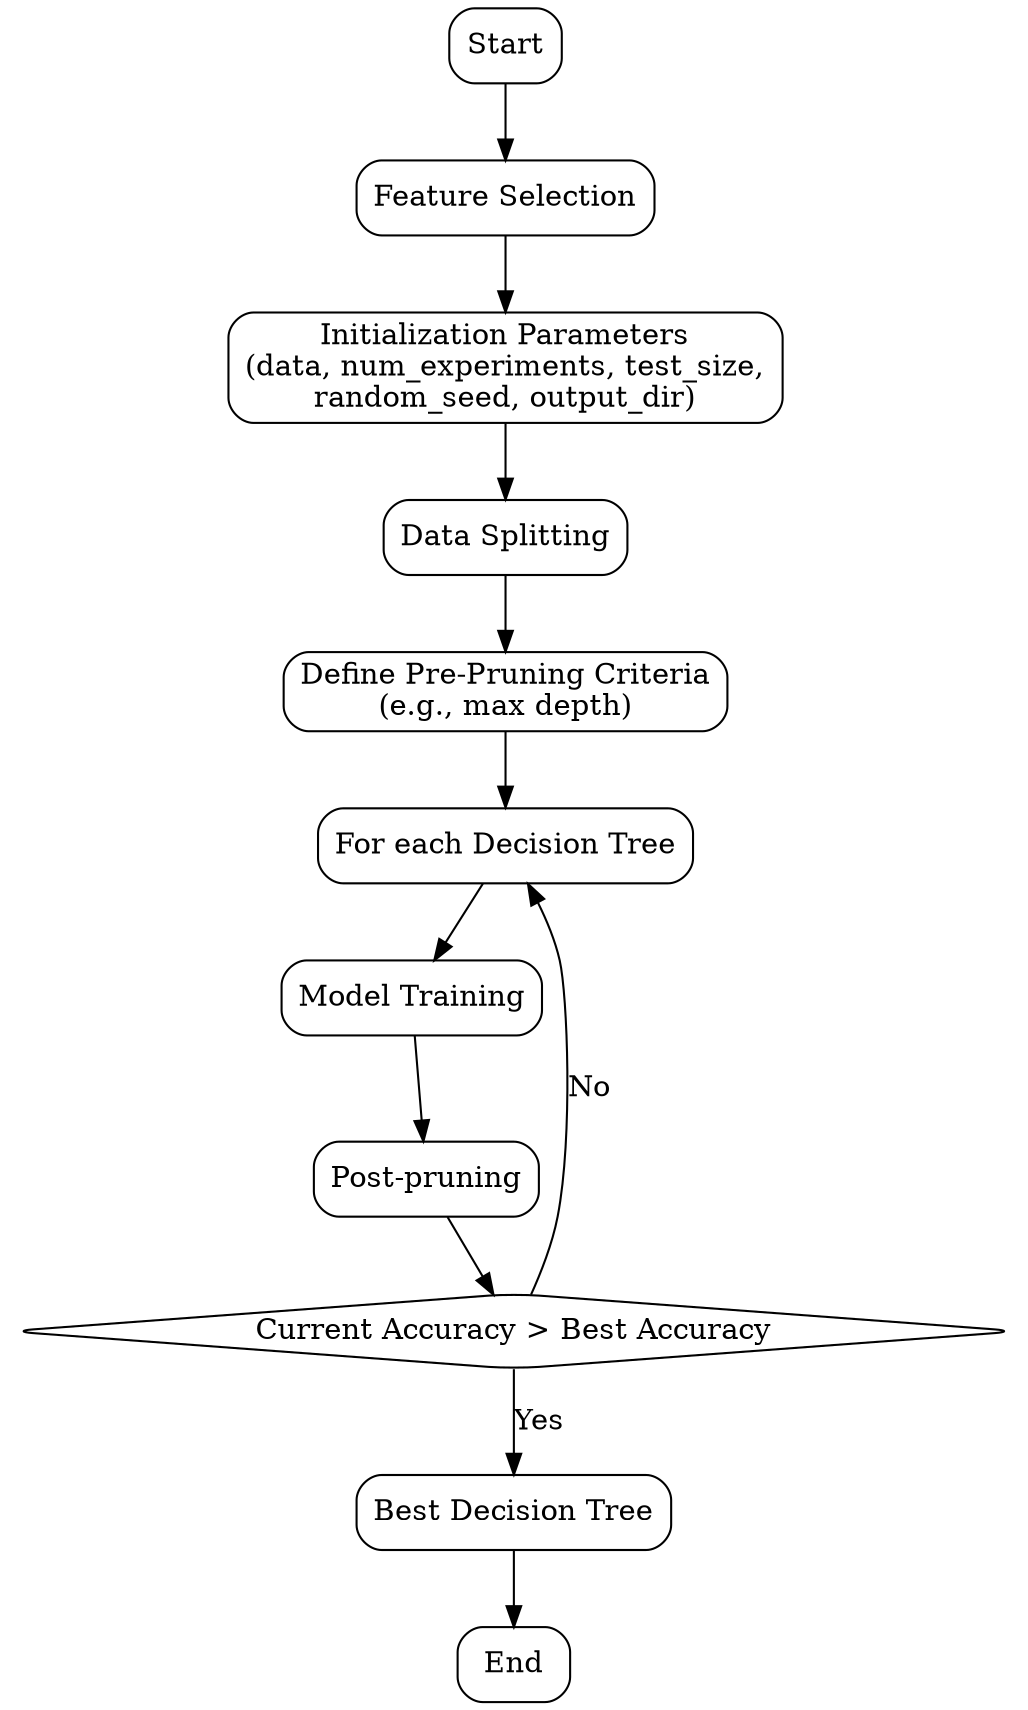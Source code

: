 digraph "Prune DT" {
    rankdir=TB;
    node [shape=rect, style="rounded,filled", color=black, fillcolor=white];

    Start [label="Start"];
    FeatureSelection [label="Feature Selection"];
    InitializeParams [label="Initialization Parameters\n(data, num_experiments, test_size,\nrandom_seed, output_dir)"];
    DataSplitting [label="Data Splitting"];
    SetPrePruning [label="Define Pre-Pruning Criteria\n(e.g., max depth)"];
    ForEachTree [label="For each Decision Tree"];
    ModelTraining [label="Model Training"];
    PostPruning [label="Post-pruning"];
    CheckAccuracy [label="Current Accuracy > Best Accuracy", shape=diamond];
    BestTree [label="Best Decision Tree"];
    End [label="End"];

    Start -> FeatureSelection;
    FeatureSelection -> InitializeParams;
    InitializeParams -> DataSplitting;
    DataSplitting -> SetPrePruning;
    SetPrePruning -> ForEachTree;
    ForEachTree -> ModelTraining;
    ModelTraining -> PostPruning;
    PostPruning -> CheckAccuracy;
    CheckAccuracy -> BestTree [label="Yes"];
    BestTree -> End;
    CheckAccuracy -> ForEachTree [label="No"];
}
